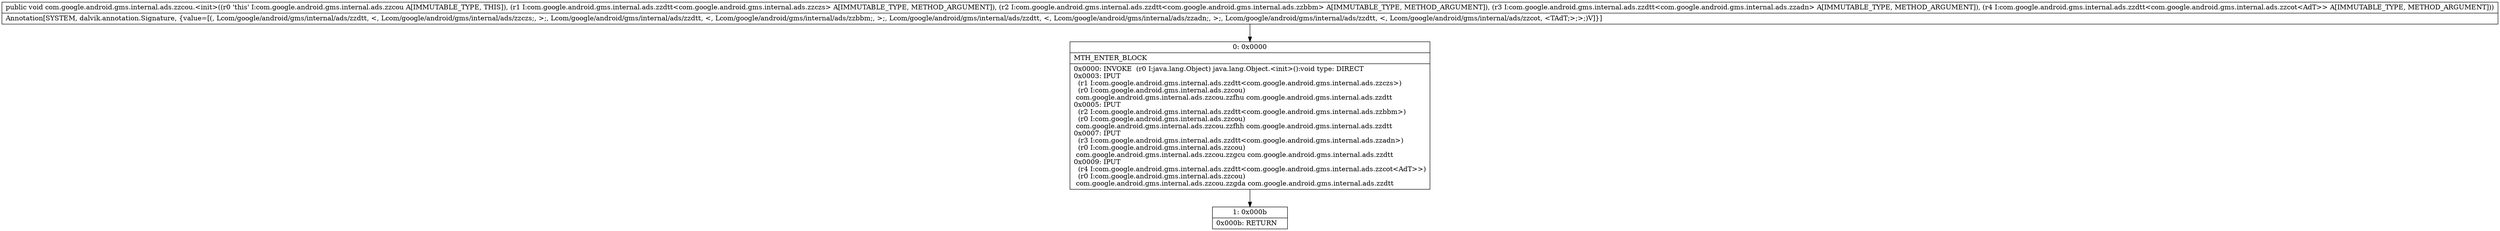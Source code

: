 digraph "CFG forcom.google.android.gms.internal.ads.zzcou.\<init\>(Lcom\/google\/android\/gms\/internal\/ads\/zzdtt;Lcom\/google\/android\/gms\/internal\/ads\/zzdtt;Lcom\/google\/android\/gms\/internal\/ads\/zzdtt;Lcom\/google\/android\/gms\/internal\/ads\/zzdtt;)V" {
Node_0 [shape=record,label="{0\:\ 0x0000|MTH_ENTER_BLOCK\l|0x0000: INVOKE  (r0 I:java.lang.Object) java.lang.Object.\<init\>():void type: DIRECT \l0x0003: IPUT  \l  (r1 I:com.google.android.gms.internal.ads.zzdtt\<com.google.android.gms.internal.ads.zzczs\>)\l  (r0 I:com.google.android.gms.internal.ads.zzcou)\l com.google.android.gms.internal.ads.zzcou.zzfhu com.google.android.gms.internal.ads.zzdtt \l0x0005: IPUT  \l  (r2 I:com.google.android.gms.internal.ads.zzdtt\<com.google.android.gms.internal.ads.zzbbm\>)\l  (r0 I:com.google.android.gms.internal.ads.zzcou)\l com.google.android.gms.internal.ads.zzcou.zzfhh com.google.android.gms.internal.ads.zzdtt \l0x0007: IPUT  \l  (r3 I:com.google.android.gms.internal.ads.zzdtt\<com.google.android.gms.internal.ads.zzadn\>)\l  (r0 I:com.google.android.gms.internal.ads.zzcou)\l com.google.android.gms.internal.ads.zzcou.zzgcu com.google.android.gms.internal.ads.zzdtt \l0x0009: IPUT  \l  (r4 I:com.google.android.gms.internal.ads.zzdtt\<com.google.android.gms.internal.ads.zzcot\<AdT\>\>)\l  (r0 I:com.google.android.gms.internal.ads.zzcou)\l com.google.android.gms.internal.ads.zzcou.zzgda com.google.android.gms.internal.ads.zzdtt \l}"];
Node_1 [shape=record,label="{1\:\ 0x000b|0x000b: RETURN   \l}"];
MethodNode[shape=record,label="{public void com.google.android.gms.internal.ads.zzcou.\<init\>((r0 'this' I:com.google.android.gms.internal.ads.zzcou A[IMMUTABLE_TYPE, THIS]), (r1 I:com.google.android.gms.internal.ads.zzdtt\<com.google.android.gms.internal.ads.zzczs\> A[IMMUTABLE_TYPE, METHOD_ARGUMENT]), (r2 I:com.google.android.gms.internal.ads.zzdtt\<com.google.android.gms.internal.ads.zzbbm\> A[IMMUTABLE_TYPE, METHOD_ARGUMENT]), (r3 I:com.google.android.gms.internal.ads.zzdtt\<com.google.android.gms.internal.ads.zzadn\> A[IMMUTABLE_TYPE, METHOD_ARGUMENT]), (r4 I:com.google.android.gms.internal.ads.zzdtt\<com.google.android.gms.internal.ads.zzcot\<AdT\>\> A[IMMUTABLE_TYPE, METHOD_ARGUMENT]))  | Annotation[SYSTEM, dalvik.annotation.Signature, \{value=[(, Lcom\/google\/android\/gms\/internal\/ads\/zzdtt, \<, Lcom\/google\/android\/gms\/internal\/ads\/zzczs;, \>;, Lcom\/google\/android\/gms\/internal\/ads\/zzdtt, \<, Lcom\/google\/android\/gms\/internal\/ads\/zzbbm;, \>;, Lcom\/google\/android\/gms\/internal\/ads\/zzdtt, \<, Lcom\/google\/android\/gms\/internal\/ads\/zzadn;, \>;, Lcom\/google\/android\/gms\/internal\/ads\/zzdtt, \<, Lcom\/google\/android\/gms\/internal\/ads\/zzcot, \<TAdT;\>;\>;)V]\}]\l}"];
MethodNode -> Node_0;
Node_0 -> Node_1;
}

